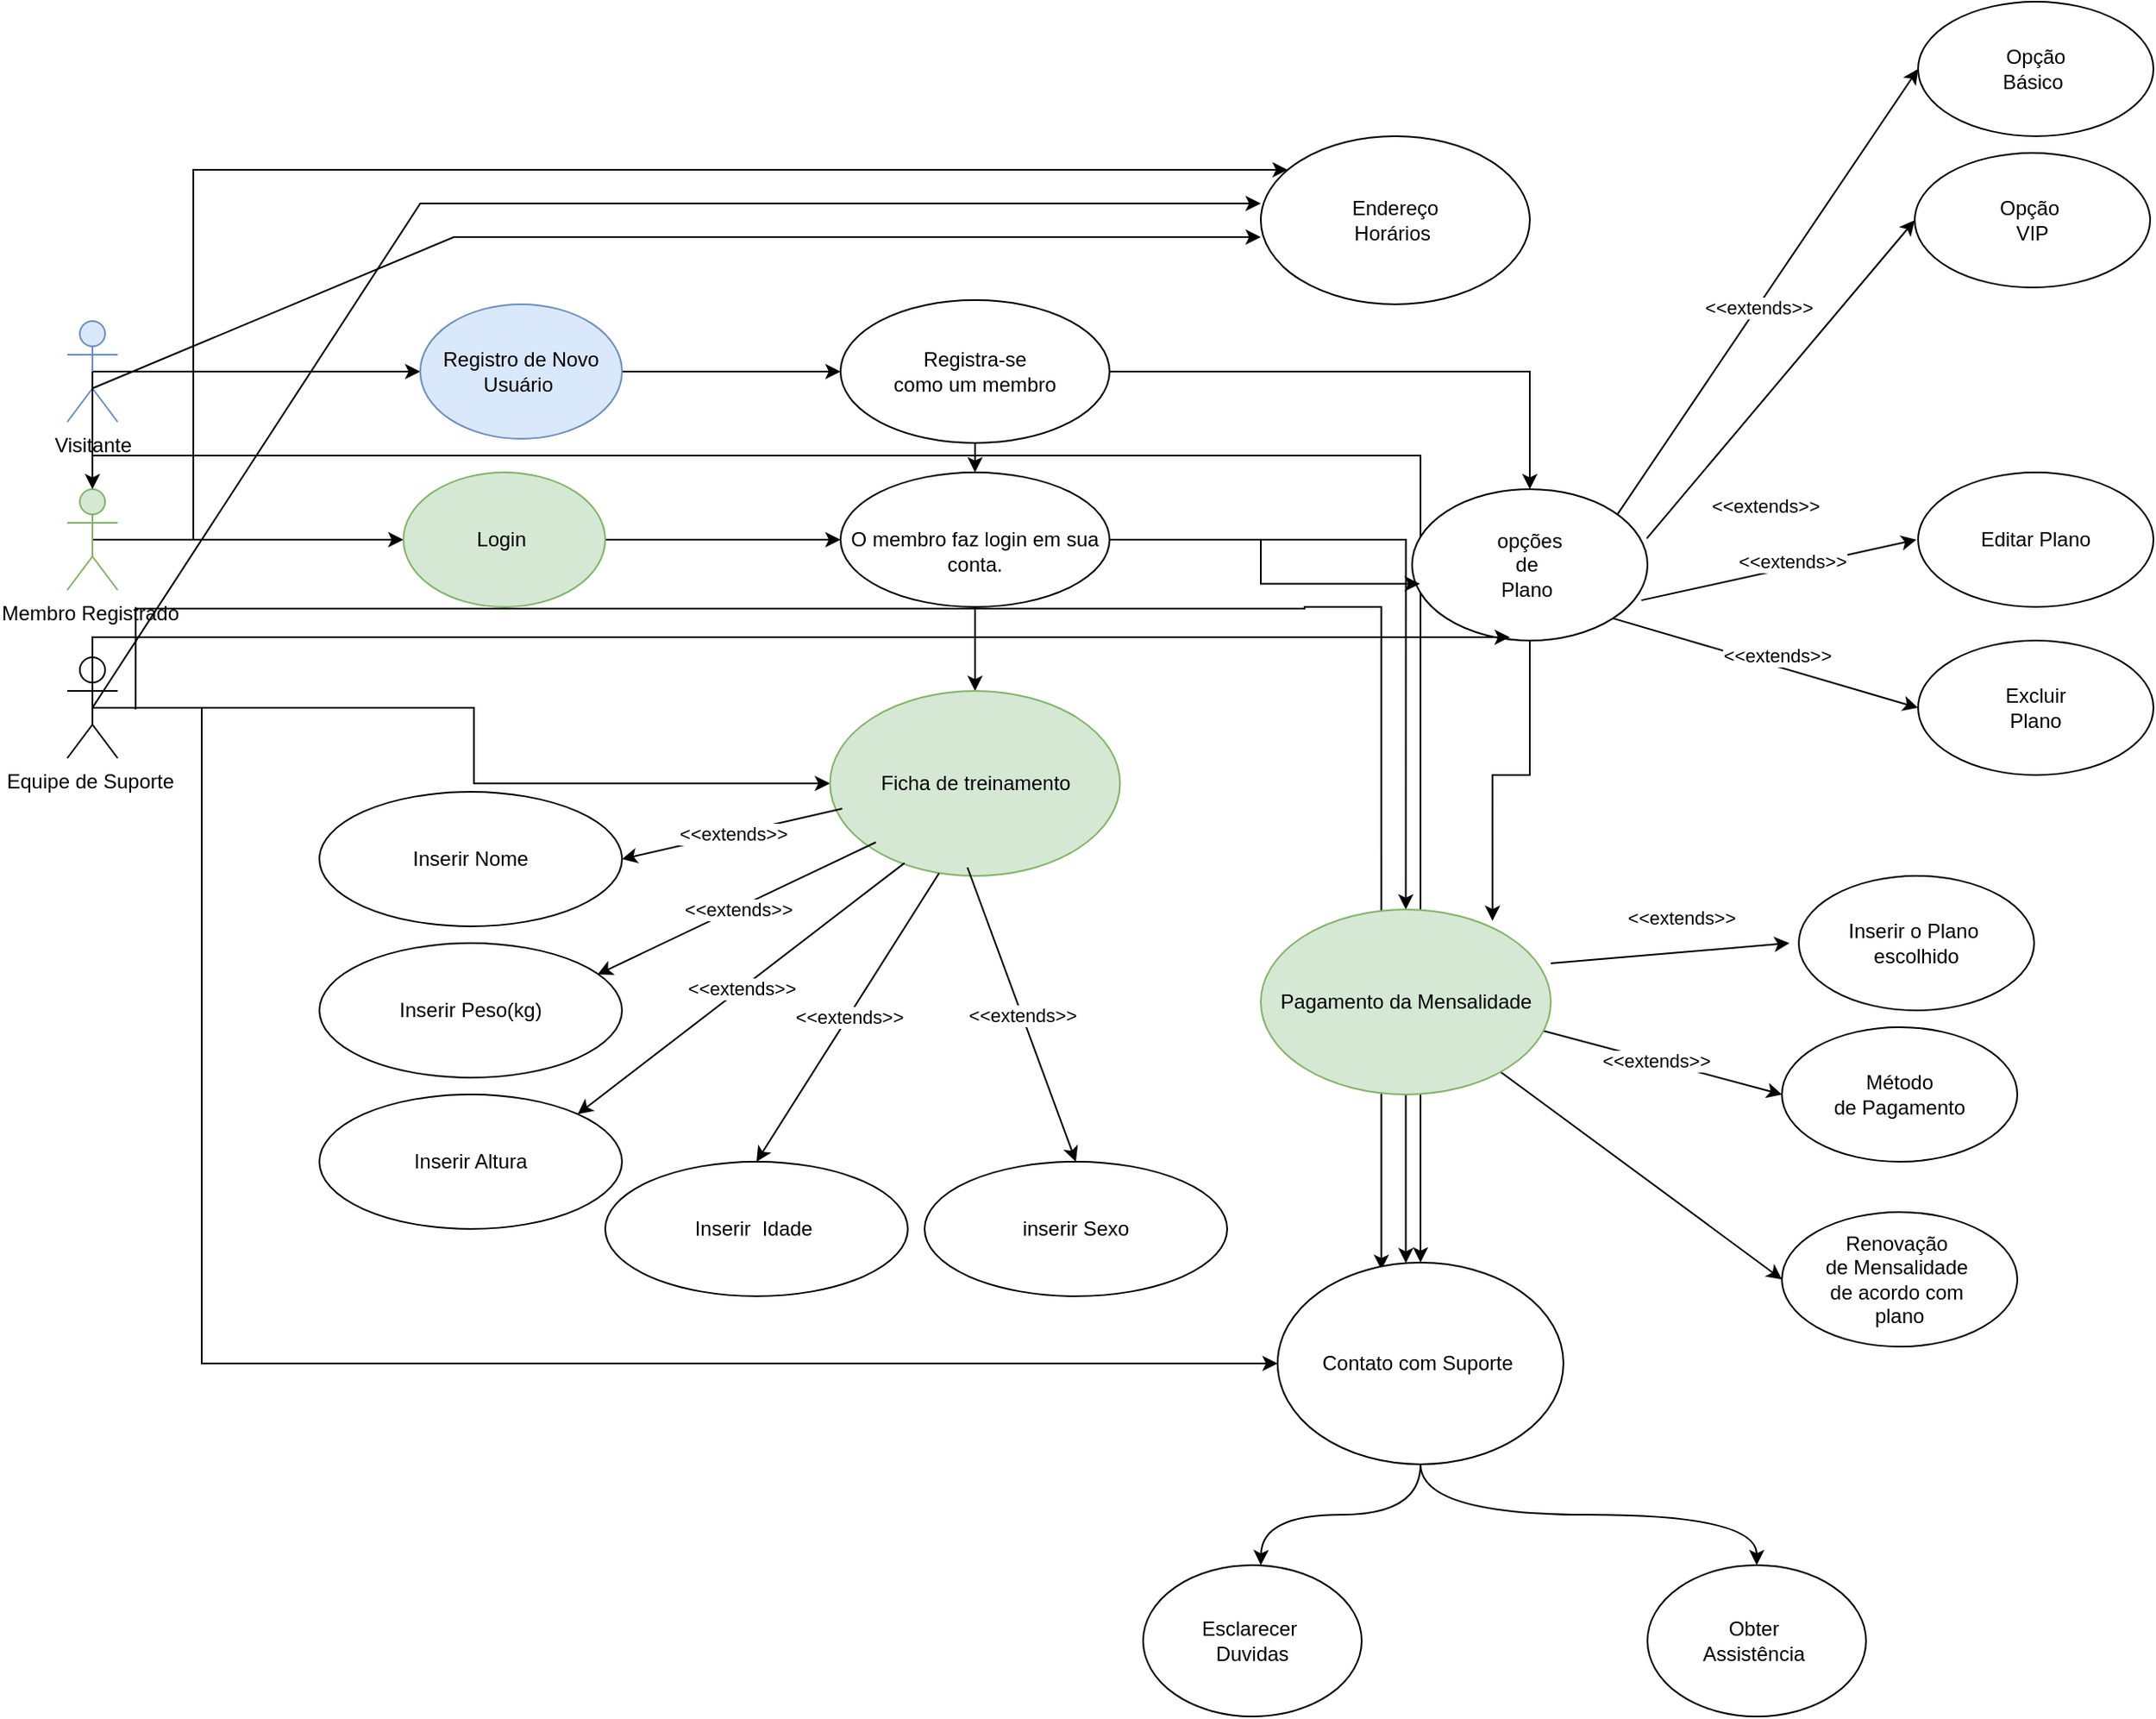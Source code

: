 <mxfile version="22.0.8" type="device">
  <diagram name="Página-1" id="CwjEYAbeAcdgjNwLC8xQ">
    <mxGraphModel dx="794" dy="1633" grid="1" gridSize="10" guides="1" tooltips="1" connect="1" arrows="1" fold="1" page="1" pageScale="1" pageWidth="827" pageHeight="1169" math="0" shadow="0">
      <root>
        <mxCell id="0" />
        <mxCell id="1" parent="0" />
        <mxCell id="xlzT1rM6uzLKt1PUsSgT-34" style="edgeStyle=orthogonalEdgeStyle;rounded=0;orthogonalLoop=1;jettySize=auto;html=1;exitX=0.5;exitY=0.5;exitDx=0;exitDy=0;exitPerimeter=0;entryX=0;entryY=0.5;entryDx=0;entryDy=0;" parent="1" source="xlzT1rM6uzLKt1PUsSgT-5" target="xlzT1rM6uzLKt1PUsSgT-33" edge="1">
          <mxGeometry relative="1" as="geometry">
            <mxPoint x="250" y="200" as="targetPoint" />
          </mxGeometry>
        </mxCell>
        <mxCell id="xlzT1rM6uzLKt1PUsSgT-5" value="Membro Registrado&amp;nbsp;" style="shape=umlActor;verticalLabelPosition=bottom;verticalAlign=top;html=1;outlineConnect=0;fillColor=#d5e8d4;strokeColor=#82b366;" parent="1" vertex="1">
          <mxGeometry x="70" y="170" width="30" height="60" as="geometry" />
        </mxCell>
        <mxCell id="xlzT1rM6uzLKt1PUsSgT-14" style="edgeStyle=orthogonalEdgeStyle;rounded=0;orthogonalLoop=1;jettySize=auto;html=1;exitX=0.5;exitY=0.5;exitDx=0;exitDy=0;exitPerimeter=0;entryX=0;entryY=0.5;entryDx=0;entryDy=0;" parent="1" source="xlzT1rM6uzLKt1PUsSgT-6" target="xlzT1rM6uzLKt1PUsSgT-13" edge="1">
          <mxGeometry relative="1" as="geometry" />
        </mxCell>
        <mxCell id="xlzT1rM6uzLKt1PUsSgT-72" style="rounded=0;orthogonalLoop=1;jettySize=auto;html=1;exitX=0.5;exitY=0.5;exitDx=0;exitDy=0;exitPerimeter=0;entryX=0;entryY=0.5;entryDx=0;entryDy=0;" parent="1" edge="1">
          <mxGeometry relative="1" as="geometry">
            <mxPoint x="85" y="110" as="sourcePoint" />
            <mxPoint x="780" y="20" as="targetPoint" />
            <Array as="points">
              <mxPoint x="300" y="20" />
            </Array>
          </mxGeometry>
        </mxCell>
        <mxCell id="xlzT1rM6uzLKt1PUsSgT-140" style="edgeStyle=orthogonalEdgeStyle;rounded=0;orthogonalLoop=1;jettySize=auto;html=1;exitX=0.5;exitY=0.5;exitDx=0;exitDy=0;exitPerimeter=0;" parent="1" source="xlzT1rM6uzLKt1PUsSgT-6" target="xlzT1rM6uzLKt1PUsSgT-133" edge="1">
          <mxGeometry relative="1" as="geometry">
            <mxPoint x="910" y="620" as="targetPoint" />
            <Array as="points">
              <mxPoint x="85" y="150" />
              <mxPoint x="875" y="150" />
            </Array>
          </mxGeometry>
        </mxCell>
        <mxCell id="xlzT1rM6uzLKt1PUsSgT-6" value="Visitante" style="shape=umlActor;verticalLabelPosition=bottom;verticalAlign=top;html=1;outlineConnect=0;fillColor=#dae8fc;strokeColor=#6c8ebf;" parent="1" vertex="1">
          <mxGeometry x="70" y="70" width="30" height="60" as="geometry" />
        </mxCell>
        <mxCell id="xlzT1rM6uzLKt1PUsSgT-70" style="edgeStyle=orthogonalEdgeStyle;rounded=0;orthogonalLoop=1;jettySize=auto;html=1;exitX=0.5;exitY=0.5;exitDx=0;exitDy=0;exitPerimeter=0;entryX=0;entryY=0.5;entryDx=0;entryDy=0;" parent="1" source="xlzT1rM6uzLKt1PUsSgT-7" target="xlzT1rM6uzLKt1PUsSgT-37" edge="1">
          <mxGeometry relative="1" as="geometry" />
        </mxCell>
        <mxCell id="xlzT1rM6uzLKt1PUsSgT-103" style="edgeStyle=orthogonalEdgeStyle;rounded=0;orthogonalLoop=1;jettySize=auto;html=1;exitX=0.5;exitY=0.5;exitDx=0;exitDy=0;exitPerimeter=0;entryX=0.363;entryY=0.036;entryDx=0;entryDy=0;entryPerimeter=0;" parent="1" target="xlzT1rM6uzLKt1PUsSgT-133" edge="1">
          <mxGeometry relative="1" as="geometry">
            <mxPoint x="110.67" y="301" as="sourcePoint" />
            <mxPoint x="849" y="620" as="targetPoint" />
            <Array as="points">
              <mxPoint x="111" y="241" />
              <mxPoint x="806" y="241" />
              <mxPoint x="852" y="240" />
            </Array>
          </mxGeometry>
        </mxCell>
        <mxCell id="xlzT1rM6uzLKt1PUsSgT-138" style="edgeStyle=orthogonalEdgeStyle;rounded=0;orthogonalLoop=1;jettySize=auto;html=1;exitX=0.5;exitY=0.5;exitDx=0;exitDy=0;exitPerimeter=0;entryX=0;entryY=0.5;entryDx=0;entryDy=0;" parent="1" source="xlzT1rM6uzLKt1PUsSgT-7" target="xlzT1rM6uzLKt1PUsSgT-133" edge="1">
          <mxGeometry relative="1" as="geometry">
            <mxPoint x="120" y="857.059" as="targetPoint" />
            <Array as="points">
              <mxPoint x="150" y="300" />
              <mxPoint x="150" y="690" />
            </Array>
          </mxGeometry>
        </mxCell>
        <mxCell id="xlzT1rM6uzLKt1PUsSgT-7" value="Equipe de Suporte&amp;nbsp;" style="shape=umlActor;verticalLabelPosition=bottom;verticalAlign=top;html=1;outlineConnect=0;" parent="1" vertex="1">
          <mxGeometry x="70" y="270" width="30" height="60" as="geometry" />
        </mxCell>
        <mxCell id="xlzT1rM6uzLKt1PUsSgT-23" style="edgeStyle=orthogonalEdgeStyle;rounded=0;orthogonalLoop=1;jettySize=auto;html=1;exitX=1;exitY=0.5;exitDx=0;exitDy=0;entryX=0;entryY=0.5;entryDx=0;entryDy=0;" parent="1" source="xlzT1rM6uzLKt1PUsSgT-13" target="xlzT1rM6uzLKt1PUsSgT-16" edge="1">
          <mxGeometry relative="1" as="geometry" />
        </mxCell>
        <mxCell id="xlzT1rM6uzLKt1PUsSgT-13" value="Registro de Novo Usuário&amp;nbsp;" style="ellipse;whiteSpace=wrap;html=1;fillColor=#dae8fc;strokeColor=#6c8ebf;" parent="1" vertex="1">
          <mxGeometry x="280" y="60" width="120" height="80" as="geometry" />
        </mxCell>
        <mxCell id="xlzT1rM6uzLKt1PUsSgT-44" style="edgeStyle=orthogonalEdgeStyle;rounded=0;orthogonalLoop=1;jettySize=auto;html=1;exitX=0.5;exitY=1;exitDx=0;exitDy=0;entryX=0.5;entryY=0;entryDx=0;entryDy=0;" parent="1" source="xlzT1rM6uzLKt1PUsSgT-16" target="xlzT1rM6uzLKt1PUsSgT-36" edge="1">
          <mxGeometry relative="1" as="geometry" />
        </mxCell>
        <mxCell id="xlzT1rM6uzLKt1PUsSgT-126" style="edgeStyle=orthogonalEdgeStyle;rounded=0;orthogonalLoop=1;jettySize=auto;html=1;exitX=1;exitY=0.5;exitDx=0;exitDy=0;entryX=0.5;entryY=0;entryDx=0;entryDy=0;" parent="1" source="xlzT1rM6uzLKt1PUsSgT-16" target="xlzT1rM6uzLKt1PUsSgT-104" edge="1">
          <mxGeometry relative="1" as="geometry" />
        </mxCell>
        <mxCell id="xlzT1rM6uzLKt1PUsSgT-16" value="Registra-se&lt;br&gt;como um membro" style="ellipse;whiteSpace=wrap;html=1;" parent="1" vertex="1">
          <mxGeometry x="530" y="57.5" width="160" height="85" as="geometry" />
        </mxCell>
        <mxCell id="xlzT1rM6uzLKt1PUsSgT-35" style="edgeStyle=orthogonalEdgeStyle;rounded=0;orthogonalLoop=1;jettySize=auto;html=1;exitX=1;exitY=0.5;exitDx=0;exitDy=0;entryX=0;entryY=0.5;entryDx=0;entryDy=0;" parent="1" source="xlzT1rM6uzLKt1PUsSgT-33" target="xlzT1rM6uzLKt1PUsSgT-36" edge="1">
          <mxGeometry relative="1" as="geometry">
            <mxPoint x="510" y="200" as="targetPoint" />
          </mxGeometry>
        </mxCell>
        <mxCell id="xlzT1rM6uzLKt1PUsSgT-33" value="Login&amp;nbsp;" style="ellipse;whiteSpace=wrap;html=1;fillColor=#d5e8d4;strokeColor=#82b366;" parent="1" vertex="1">
          <mxGeometry x="270" y="160" width="120" height="80" as="geometry" />
        </mxCell>
        <mxCell id="xlzT1rM6uzLKt1PUsSgT-38" style="edgeStyle=orthogonalEdgeStyle;rounded=0;orthogonalLoop=1;jettySize=auto;html=1;entryX=0.5;entryY=0;entryDx=0;entryDy=0;" parent="1" source="xlzT1rM6uzLKt1PUsSgT-36" target="xlzT1rM6uzLKt1PUsSgT-37" edge="1">
          <mxGeometry relative="1" as="geometry" />
        </mxCell>
        <mxCell id="xlzT1rM6uzLKt1PUsSgT-101" style="edgeStyle=orthogonalEdgeStyle;rounded=0;orthogonalLoop=1;jettySize=auto;html=1;exitX=1;exitY=0.5;exitDx=0;exitDy=0;entryX=0.5;entryY=0;entryDx=0;entryDy=0;" parent="1" source="xlzT1rM6uzLKt1PUsSgT-36" target="xlzT1rM6uzLKt1PUsSgT-98" edge="1">
          <mxGeometry relative="1" as="geometry">
            <mxPoint x="770.0" y="200.294" as="targetPoint" />
          </mxGeometry>
        </mxCell>
        <mxCell id="xlzT1rM6uzLKt1PUsSgT-36" value="&lt;br&gt;O membro faz login em sua conta." style="ellipse;whiteSpace=wrap;html=1;" parent="1" vertex="1">
          <mxGeometry x="530" y="160" width="160" height="80" as="geometry" />
        </mxCell>
        <mxCell id="xlzT1rM6uzLKt1PUsSgT-37" value="Ficha de&amp;nbsp;treinamento" style="ellipse;whiteSpace=wrap;html=1;fillColor=#d5e8d4;strokeColor=#82b366;" parent="1" vertex="1">
          <mxGeometry x="523.75" y="290" width="172.5" height="110" as="geometry" />
        </mxCell>
        <mxCell id="xlzT1rM6uzLKt1PUsSgT-43" style="edgeStyle=orthogonalEdgeStyle;rounded=0;orthogonalLoop=1;jettySize=auto;html=1;exitX=0.5;exitY=0.5;exitDx=0;exitDy=0;exitPerimeter=0;entryX=0.5;entryY=0;entryDx=0;entryDy=0;entryPerimeter=0;" parent="1" source="xlzT1rM6uzLKt1PUsSgT-6" target="xlzT1rM6uzLKt1PUsSgT-5" edge="1">
          <mxGeometry relative="1" as="geometry" />
        </mxCell>
        <mxCell id="xlzT1rM6uzLKt1PUsSgT-50" value="" style="endArrow=classic;html=1;rounded=0;entryX=0.5;entryY=0;entryDx=0;entryDy=0;" parent="1" target="xlzT1rM6uzLKt1PUsSgT-53" edge="1">
          <mxGeometry relative="1" as="geometry">
            <mxPoint x="605.5" y="395" as="sourcePoint" />
            <mxPoint x="620" y="570" as="targetPoint" />
          </mxGeometry>
        </mxCell>
        <mxCell id="xlzT1rM6uzLKt1PUsSgT-51" value="&amp;lt;&amp;lt;extends&amp;gt;&amp;gt;" style="edgeLabel;resizable=0;html=1;align=center;verticalAlign=middle;" parent="xlzT1rM6uzLKt1PUsSgT-50" connectable="0" vertex="1">
          <mxGeometry relative="1" as="geometry" />
        </mxCell>
        <mxCell id="xlzT1rM6uzLKt1PUsSgT-53" value="inserir Sexo" style="ellipse;whiteSpace=wrap;html=1;" parent="1" vertex="1">
          <mxGeometry x="580" y="570" width="180" height="80" as="geometry" />
        </mxCell>
        <mxCell id="xlzT1rM6uzLKt1PUsSgT-54" value="" style="endArrow=classic;html=1;rounded=0;entryX=0.919;entryY=0.233;entryDx=0;entryDy=0;entryPerimeter=0;" parent="1" target="xlzT1rM6uzLKt1PUsSgT-64" edge="1">
          <mxGeometry relative="1" as="geometry">
            <mxPoint x="551" y="380" as="sourcePoint" />
            <mxPoint x="410" y="440" as="targetPoint" />
          </mxGeometry>
        </mxCell>
        <mxCell id="xlzT1rM6uzLKt1PUsSgT-55" value="&amp;lt;&amp;lt;extends&amp;gt;&amp;gt;" style="edgeLabel;resizable=0;html=1;align=center;verticalAlign=middle;" parent="xlzT1rM6uzLKt1PUsSgT-54" connectable="0" vertex="1">
          <mxGeometry relative="1" as="geometry" />
        </mxCell>
        <mxCell id="xlzT1rM6uzLKt1PUsSgT-56" value="" style="endArrow=classic;html=1;rounded=0;exitX=0.257;exitY=0.93;exitDx=0;exitDy=0;exitPerimeter=0;entryX=1;entryY=0;entryDx=0;entryDy=0;" parent="1" source="xlzT1rM6uzLKt1PUsSgT-37" target="xlzT1rM6uzLKt1PUsSgT-63" edge="1">
          <mxGeometry relative="1" as="geometry">
            <mxPoint x="563" y="391" as="sourcePoint" />
            <mxPoint x="430" y="500" as="targetPoint" />
          </mxGeometry>
        </mxCell>
        <mxCell id="xlzT1rM6uzLKt1PUsSgT-57" value="&amp;lt;&amp;lt;extends&amp;gt;&amp;gt;" style="edgeLabel;resizable=0;html=1;align=center;verticalAlign=middle;" parent="xlzT1rM6uzLKt1PUsSgT-56" connectable="0" vertex="1">
          <mxGeometry relative="1" as="geometry" />
        </mxCell>
        <mxCell id="xlzT1rM6uzLKt1PUsSgT-58" value="" style="endArrow=classic;html=1;rounded=0;" parent="1" edge="1">
          <mxGeometry relative="1" as="geometry">
            <mxPoint x="531" y="360" as="sourcePoint" />
            <mxPoint x="400" y="390" as="targetPoint" />
          </mxGeometry>
        </mxCell>
        <mxCell id="xlzT1rM6uzLKt1PUsSgT-59" value="&amp;lt;&amp;lt;extends&amp;gt;&amp;gt;" style="edgeLabel;resizable=0;html=1;align=center;verticalAlign=middle;" parent="xlzT1rM6uzLKt1PUsSgT-58" connectable="0" vertex="1">
          <mxGeometry relative="1" as="geometry" />
        </mxCell>
        <mxCell id="xlzT1rM6uzLKt1PUsSgT-60" value="" style="endArrow=classic;html=1;rounded=0;exitX=0.376;exitY=0.985;exitDx=0;exitDy=0;exitPerimeter=0;entryX=0.5;entryY=0;entryDx=0;entryDy=0;" parent="1" source="xlzT1rM6uzLKt1PUsSgT-37" target="xlzT1rM6uzLKt1PUsSgT-62" edge="1">
          <mxGeometry relative="1" as="geometry">
            <mxPoint x="570" y="410" as="sourcePoint" />
            <mxPoint x="490" y="545" as="targetPoint" />
          </mxGeometry>
        </mxCell>
        <mxCell id="xlzT1rM6uzLKt1PUsSgT-61" value="&amp;lt;&amp;lt;extends&amp;gt;&amp;gt;" style="edgeLabel;resizable=0;html=1;align=center;verticalAlign=middle;" parent="xlzT1rM6uzLKt1PUsSgT-60" connectable="0" vertex="1">
          <mxGeometry relative="1" as="geometry" />
        </mxCell>
        <mxCell id="xlzT1rM6uzLKt1PUsSgT-62" value="Inserir&amp;nbsp; Idade&amp;nbsp;" style="ellipse;whiteSpace=wrap;html=1;" parent="1" vertex="1">
          <mxGeometry x="390" y="570" width="180" height="80" as="geometry" />
        </mxCell>
        <mxCell id="xlzT1rM6uzLKt1PUsSgT-63" value="Inserir Altura" style="ellipse;whiteSpace=wrap;html=1;" parent="1" vertex="1">
          <mxGeometry x="220" y="530" width="180" height="80" as="geometry" />
        </mxCell>
        <mxCell id="xlzT1rM6uzLKt1PUsSgT-64" value="Inserir Peso(kg)" style="ellipse;whiteSpace=wrap;html=1;" parent="1" vertex="1">
          <mxGeometry x="220" y="440" width="180" height="80" as="geometry" />
        </mxCell>
        <mxCell id="xlzT1rM6uzLKt1PUsSgT-65" value="Inserir Nome" style="ellipse;whiteSpace=wrap;html=1;" parent="1" vertex="1">
          <mxGeometry x="220" y="350" width="180" height="80" as="geometry" />
        </mxCell>
        <mxCell id="xlzT1rM6uzLKt1PUsSgT-66" value="Endereço&lt;br&gt;Horários&amp;nbsp;" style="ellipse;whiteSpace=wrap;html=1;" parent="1" vertex="1">
          <mxGeometry x="780" y="-40" width="160" height="100" as="geometry" />
        </mxCell>
        <mxCell id="xlzT1rM6uzLKt1PUsSgT-73" style="rounded=0;orthogonalLoop=1;jettySize=auto;html=1;exitX=0.5;exitY=0.5;exitDx=0;exitDy=0;exitPerimeter=0;" parent="1" source="xlzT1rM6uzLKt1PUsSgT-7" edge="1">
          <mxGeometry relative="1" as="geometry">
            <mxPoint x="780" as="targetPoint" />
            <Array as="points">
              <mxPoint x="280" />
            </Array>
          </mxGeometry>
        </mxCell>
        <mxCell id="xlzT1rM6uzLKt1PUsSgT-86" style="edgeStyle=orthogonalEdgeStyle;rounded=0;orthogonalLoop=1;jettySize=auto;html=1;exitX=0.5;exitY=0.5;exitDx=0;exitDy=0;exitPerimeter=0;" parent="1" target="xlzT1rM6uzLKt1PUsSgT-66" edge="1">
          <mxGeometry relative="1" as="geometry">
            <mxPoint x="90" y="200" as="sourcePoint" />
            <mxPoint x="808.431" y="-25.355" as="targetPoint" />
            <Array as="points">
              <mxPoint x="145" y="200" />
              <mxPoint x="145" y="-20" />
            </Array>
          </mxGeometry>
        </mxCell>
        <mxCell id="xlzT1rM6uzLKt1PUsSgT-88" value="" style="endArrow=classic;html=1;rounded=0;entryX=0;entryY=0.5;entryDx=0;entryDy=0;" parent="1" source="xlzT1rM6uzLKt1PUsSgT-98" target="xlzT1rM6uzLKt1PUsSgT-97" edge="1">
          <mxGeometry relative="1" as="geometry">
            <mxPoint x="900" y="232.5" as="sourcePoint" />
            <mxPoint x="1100" y="697.5" as="targetPoint" />
          </mxGeometry>
        </mxCell>
        <mxCell id="xlzT1rM6uzLKt1PUsSgT-90" value="" style="endArrow=classic;html=1;rounded=0;exitX=0.917;exitY=0.204;exitDx=0;exitDy=0;exitPerimeter=0;entryX=0;entryY=0.5;entryDx=0;entryDy=0;" parent="1" target="xlzT1rM6uzLKt1PUsSgT-113" edge="1">
          <mxGeometry relative="1" as="geometry">
            <mxPoint x="980.002" y="202.92" as="sourcePoint" />
            <mxPoint x="1150" y="180" as="targetPoint" />
          </mxGeometry>
        </mxCell>
        <mxCell id="xlzT1rM6uzLKt1PUsSgT-91" value="&amp;lt;&amp;lt;extends&amp;gt;&amp;gt;" style="edgeLabel;resizable=0;html=1;align=center;verticalAlign=middle;" parent="xlzT1rM6uzLKt1PUsSgT-90" connectable="0" vertex="1">
          <mxGeometry relative="1" as="geometry" />
        </mxCell>
        <mxCell id="xlzT1rM6uzLKt1PUsSgT-92" value="" style="endArrow=classic;html=1;rounded=0;entryX=0;entryY=0.5;entryDx=0;entryDy=0;" parent="1" target="xlzT1rM6uzLKt1PUsSgT-96" edge="1">
          <mxGeometry relative="1" as="geometry">
            <mxPoint x="940" y="490" as="sourcePoint" />
            <mxPoint x="1080" y="490" as="targetPoint" />
          </mxGeometry>
        </mxCell>
        <mxCell id="xlzT1rM6uzLKt1PUsSgT-93" value="&amp;lt;&amp;lt;extends&amp;gt;&amp;gt;" style="edgeLabel;resizable=0;html=1;align=center;verticalAlign=middle;" parent="xlzT1rM6uzLKt1PUsSgT-92" connectable="0" vertex="1">
          <mxGeometry relative="1" as="geometry" />
        </mxCell>
        <mxCell id="xlzT1rM6uzLKt1PUsSgT-95" value="Inserir o Plano&amp;nbsp;&lt;br&gt;escolhido" style="ellipse;whiteSpace=wrap;html=1;" parent="1" vertex="1">
          <mxGeometry x="1100" y="400" width="140" height="80" as="geometry" />
        </mxCell>
        <mxCell id="xlzT1rM6uzLKt1PUsSgT-96" value="Método&lt;br&gt;de Pagamento" style="ellipse;whiteSpace=wrap;html=1;" parent="1" vertex="1">
          <mxGeometry x="1090" y="490" width="140" height="80" as="geometry" />
        </mxCell>
        <mxCell id="xlzT1rM6uzLKt1PUsSgT-97" value="Renovação&amp;nbsp;&lt;br&gt;de Mensalidade&amp;nbsp;&lt;br&gt;de acordo com&amp;nbsp;&lt;br&gt;plano" style="ellipse;whiteSpace=wrap;html=1;" parent="1" vertex="1">
          <mxGeometry x="1090" y="600" width="140" height="80" as="geometry" />
        </mxCell>
        <mxCell id="xlzT1rM6uzLKt1PUsSgT-132" style="edgeStyle=orthogonalEdgeStyle;rounded=0;orthogonalLoop=1;jettySize=auto;html=1;exitX=0.5;exitY=1;exitDx=0;exitDy=0;" parent="1" source="xlzT1rM6uzLKt1PUsSgT-98" target="xlzT1rM6uzLKt1PUsSgT-133" edge="1">
          <mxGeometry relative="1" as="geometry">
            <mxPoint x="866.0" y="640" as="targetPoint" />
            <Array as="points">
              <mxPoint x="866" y="640" />
              <mxPoint x="866" y="640" />
            </Array>
          </mxGeometry>
        </mxCell>
        <mxCell id="xlzT1rM6uzLKt1PUsSgT-98" value="Pagamento da Mensalidade" style="ellipse;whiteSpace=wrap;html=1;fillColor=#d5e8d4;strokeColor=#82b366;" parent="1" vertex="1">
          <mxGeometry x="780" y="420" width="172.5" height="110" as="geometry" />
        </mxCell>
        <mxCell id="xlzT1rM6uzLKt1PUsSgT-104" value="opções&lt;br&gt;de&amp;nbsp;&lt;br&gt;Plano&amp;nbsp;" style="ellipse;whiteSpace=wrap;html=1;" parent="1" vertex="1">
          <mxGeometry x="870" y="170" width="140" height="90" as="geometry" />
        </mxCell>
        <mxCell id="xlzT1rM6uzLKt1PUsSgT-105" value="" style="endArrow=classic;html=1;rounded=0;entryX=0;entryY=0.5;entryDx=0;entryDy=0;exitX=0.997;exitY=0.326;exitDx=0;exitDy=0;exitPerimeter=0;" parent="1" source="xlzT1rM6uzLKt1PUsSgT-104" target="xlzT1rM6uzLKt1PUsSgT-112" edge="1">
          <mxGeometry relative="1" as="geometry">
            <mxPoint x="1001" y="230" as="sourcePoint" />
            <mxPoint x="1171" y="220" as="targetPoint" />
          </mxGeometry>
        </mxCell>
        <mxCell id="xlzT1rM6uzLKt1PUsSgT-106" value="&amp;lt;&amp;lt;extends&amp;gt;&amp;gt;" style="edgeLabel;resizable=0;html=1;align=center;verticalAlign=middle;" parent="xlzT1rM6uzLKt1PUsSgT-105" connectable="0" vertex="1">
          <mxGeometry relative="1" as="geometry">
            <mxPoint x="-60" y="320" as="offset" />
          </mxGeometry>
        </mxCell>
        <mxCell id="xlzT1rM6uzLKt1PUsSgT-107" value="" style="endArrow=classic;html=1;rounded=0;exitX=0.917;exitY=0.204;exitDx=0;exitDy=0;entryX=0;entryY=0.5;entryDx=0;entryDy=0;exitPerimeter=0;" parent="1" edge="1">
          <mxGeometry relative="1" as="geometry">
            <mxPoint x="952.5" y="452" as="sourcePoint" />
            <mxPoint x="1094.5" y="440" as="targetPoint" />
          </mxGeometry>
        </mxCell>
        <mxCell id="xlzT1rM6uzLKt1PUsSgT-108" value="&amp;lt;&amp;lt;extends&amp;gt;&amp;gt;" style="edgeLabel;resizable=0;html=1;align=center;verticalAlign=middle;" parent="xlzT1rM6uzLKt1PUsSgT-107" connectable="0" vertex="1">
          <mxGeometry relative="1" as="geometry">
            <mxPoint x="56" y="-266" as="offset" />
          </mxGeometry>
        </mxCell>
        <mxCell id="xlzT1rM6uzLKt1PUsSgT-112" value="Opção&amp;nbsp;&lt;br&gt;VIP" style="ellipse;whiteSpace=wrap;html=1;" parent="1" vertex="1">
          <mxGeometry x="1169" y="-30" width="140" height="80" as="geometry" />
        </mxCell>
        <mxCell id="xlzT1rM6uzLKt1PUsSgT-113" value="Opção&lt;br&gt;Básico&amp;nbsp;" style="ellipse;whiteSpace=wrap;html=1;" parent="1" vertex="1">
          <mxGeometry x="1171" y="-120" width="140" height="80" as="geometry" />
        </mxCell>
        <mxCell id="xlzT1rM6uzLKt1PUsSgT-119" value="" style="endArrow=classic;html=1;rounded=0;exitX=0.974;exitY=0.734;exitDx=0;exitDy=0;exitPerimeter=0;" parent="1" source="xlzT1rM6uzLKt1PUsSgT-104" edge="1">
          <mxGeometry relative="1" as="geometry">
            <mxPoint x="990" y="250" as="sourcePoint" />
            <mxPoint x="1170" y="200" as="targetPoint" />
          </mxGeometry>
        </mxCell>
        <mxCell id="xlzT1rM6uzLKt1PUsSgT-120" value="&amp;lt;&amp;lt;extends&amp;gt;&amp;gt;" style="edgeLabel;resizable=0;html=1;align=center;verticalAlign=middle;" parent="xlzT1rM6uzLKt1PUsSgT-119" connectable="0" vertex="1">
          <mxGeometry relative="1" as="geometry">
            <mxPoint x="7" y="-5" as="offset" />
          </mxGeometry>
        </mxCell>
        <mxCell id="xlzT1rM6uzLKt1PUsSgT-121" value="Editar Plano&lt;br&gt;" style="ellipse;whiteSpace=wrap;html=1;" parent="1" vertex="1">
          <mxGeometry x="1171" y="160" width="140" height="80" as="geometry" />
        </mxCell>
        <mxCell id="xlzT1rM6uzLKt1PUsSgT-122" value="" style="endArrow=classic;html=1;rounded=0;exitX=1;exitY=1;exitDx=0;exitDy=0;entryX=0;entryY=0.5;entryDx=0;entryDy=0;" parent="1" source="xlzT1rM6uzLKt1PUsSgT-104" target="xlzT1rM6uzLKt1PUsSgT-124" edge="1">
          <mxGeometry relative="1" as="geometry">
            <mxPoint x="1000" y="260" as="sourcePoint" />
            <mxPoint x="1170" y="270" as="targetPoint" />
          </mxGeometry>
        </mxCell>
        <mxCell id="xlzT1rM6uzLKt1PUsSgT-123" value="&amp;lt;&amp;lt;extends&amp;gt;&amp;gt;" style="edgeLabel;resizable=0;html=1;align=center;verticalAlign=middle;" parent="xlzT1rM6uzLKt1PUsSgT-122" connectable="0" vertex="1">
          <mxGeometry relative="1" as="geometry">
            <mxPoint x="7" y="-5" as="offset" />
          </mxGeometry>
        </mxCell>
        <mxCell id="xlzT1rM6uzLKt1PUsSgT-124" value="Excluir&lt;br&gt;Plano" style="ellipse;whiteSpace=wrap;html=1;" parent="1" vertex="1">
          <mxGeometry x="1171" y="260" width="140" height="80" as="geometry" />
        </mxCell>
        <mxCell id="xlzT1rM6uzLKt1PUsSgT-127" style="edgeStyle=orthogonalEdgeStyle;rounded=0;orthogonalLoop=1;jettySize=auto;html=1;exitX=1;exitY=0.5;exitDx=0;exitDy=0;entryX=0.033;entryY=0.625;entryDx=0;entryDy=0;entryPerimeter=0;" parent="1" source="xlzT1rM6uzLKt1PUsSgT-36" target="xlzT1rM6uzLKt1PUsSgT-104" edge="1">
          <mxGeometry relative="1" as="geometry" />
        </mxCell>
        <mxCell id="xlzT1rM6uzLKt1PUsSgT-128" style="edgeStyle=orthogonalEdgeStyle;rounded=0;orthogonalLoop=1;jettySize=auto;html=1;exitX=0.5;exitY=1;exitDx=0;exitDy=0;" parent="1" source="xlzT1rM6uzLKt1PUsSgT-104" target="xlzT1rM6uzLKt1PUsSgT-104" edge="1">
          <mxGeometry relative="1" as="geometry" />
        </mxCell>
        <mxCell id="xlzT1rM6uzLKt1PUsSgT-129" style="edgeStyle=orthogonalEdgeStyle;rounded=0;orthogonalLoop=1;jettySize=auto;html=1;entryX=0.799;entryY=0.061;entryDx=0;entryDy=0;entryPerimeter=0;" parent="1" source="xlzT1rM6uzLKt1PUsSgT-104" target="xlzT1rM6uzLKt1PUsSgT-98" edge="1">
          <mxGeometry relative="1" as="geometry" />
        </mxCell>
        <mxCell id="xlzT1rM6uzLKt1PUsSgT-130" style="edgeStyle=orthogonalEdgeStyle;rounded=0;orthogonalLoop=1;jettySize=auto;html=1;exitX=0.5;exitY=0.5;exitDx=0;exitDy=0;exitPerimeter=0;entryX=0.415;entryY=0.978;entryDx=0;entryDy=0;entryPerimeter=0;" parent="1" source="xlzT1rM6uzLKt1PUsSgT-7" target="xlzT1rM6uzLKt1PUsSgT-104" edge="1">
          <mxGeometry relative="1" as="geometry">
            <Array as="points">
              <mxPoint x="85" y="258" />
            </Array>
          </mxGeometry>
        </mxCell>
        <mxCell id="xlzT1rM6uzLKt1PUsSgT-135" style="edgeStyle=orthogonalEdgeStyle;rounded=0;orthogonalLoop=1;jettySize=auto;html=1;exitX=0.5;exitY=1;exitDx=0;exitDy=0;curved=1;" parent="1" source="xlzT1rM6uzLKt1PUsSgT-133" target="xlzT1rM6uzLKt1PUsSgT-134" edge="1">
          <mxGeometry relative="1" as="geometry" />
        </mxCell>
        <mxCell id="xlzT1rM6uzLKt1PUsSgT-136" style="edgeStyle=orthogonalEdgeStyle;rounded=0;orthogonalLoop=1;jettySize=auto;html=1;exitX=0.5;exitY=1;exitDx=0;exitDy=0;curved=1;" parent="1" source="xlzT1rM6uzLKt1PUsSgT-133" edge="1">
          <mxGeometry relative="1" as="geometry">
            <mxPoint x="780.0" y="810" as="targetPoint" />
          </mxGeometry>
        </mxCell>
        <mxCell id="xlzT1rM6uzLKt1PUsSgT-133" value="Contato com Suporte&amp;nbsp;" style="ellipse;whiteSpace=wrap;html=1;" parent="1" vertex="1">
          <mxGeometry x="790" y="630" width="170" height="120" as="geometry" />
        </mxCell>
        <mxCell id="xlzT1rM6uzLKt1PUsSgT-134" value="Obter&amp;nbsp;&lt;br&gt;Assistência&amp;nbsp;" style="ellipse;whiteSpace=wrap;html=1;" parent="1" vertex="1">
          <mxGeometry x="1010" y="810" width="130" height="90" as="geometry" />
        </mxCell>
        <mxCell id="xlzT1rM6uzLKt1PUsSgT-137" value="Esclarecer&amp;nbsp;&lt;br&gt;Duvidas" style="ellipse;whiteSpace=wrap;html=1;" parent="1" vertex="1">
          <mxGeometry x="710" y="810" width="130" height="90" as="geometry" />
        </mxCell>
      </root>
    </mxGraphModel>
  </diagram>
</mxfile>
